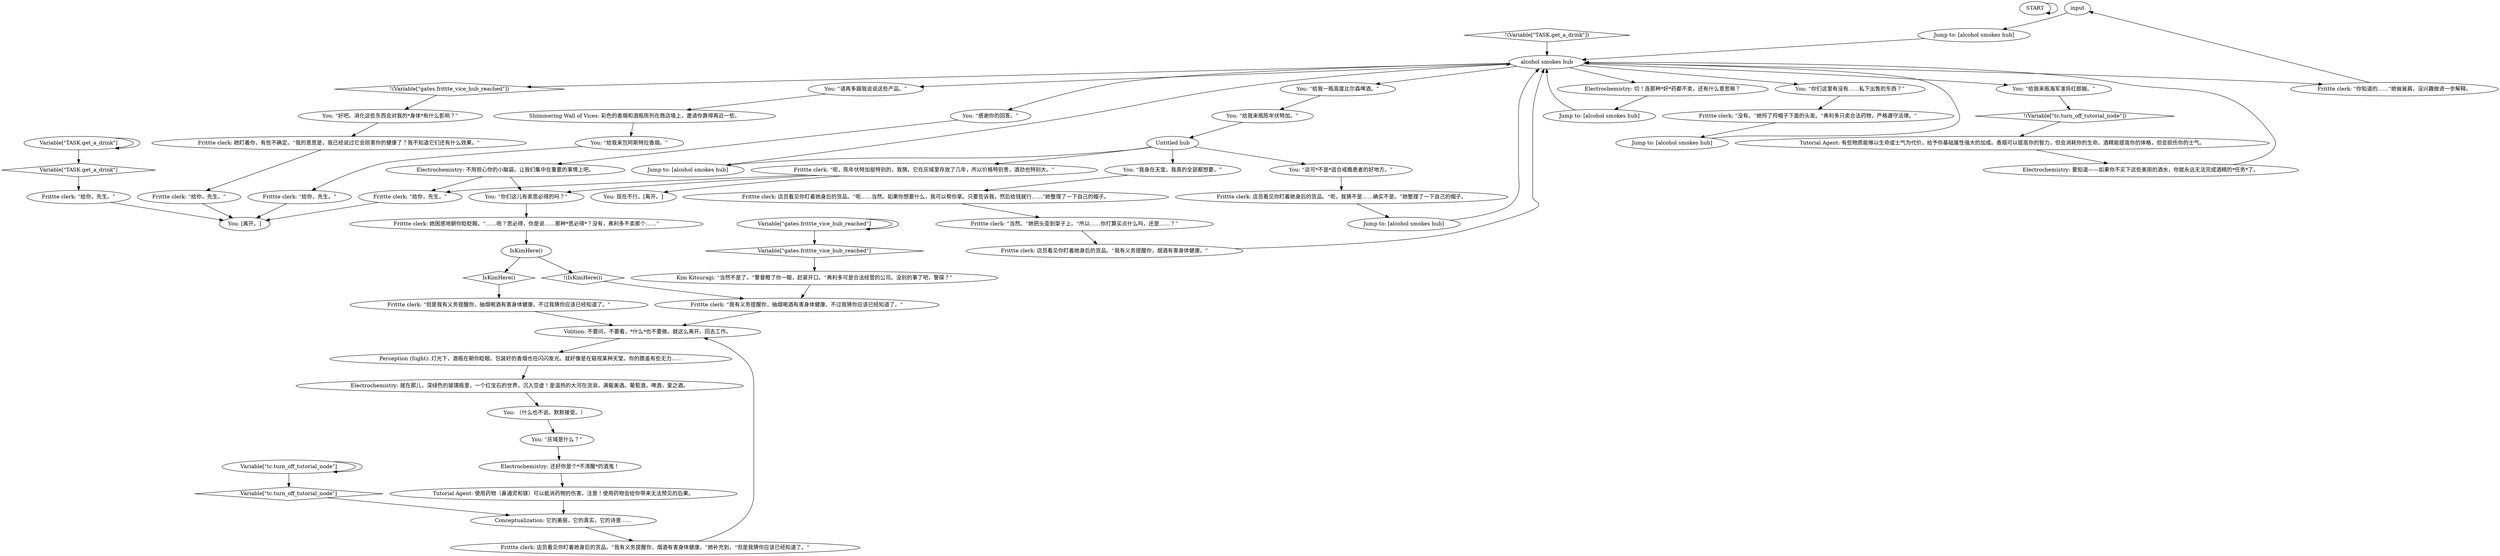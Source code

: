 # FRITTE / SHIMMERING WALL OF VICES
# Alcohol + cigarettes behind the counter.
# ==================================================
digraph G {
	  0 [label="START"];
	  1 [label="input"];
	  2 [label="Electrochemistry: 不用担心你的小脑袋。让我们集中在重要的事情上吧。"];
	  3 [label="Frittte clerk: “当然。”她把头歪到架子上。“所以……你打算买点什么吗，还是……？”"];
	  4 [label="Frittte clerk: “但是我有义务提醒你，抽烟喝酒有害身体健康。不过我猜你应该已经知道了。”"];
	  5 [label="Kim Kitsuragi: “当然不是了，”警督瞪了你一眼，赶紧开口。“弗利多可是合法经营的公司。没别的事了吧，警探？”"];
	  6 [label="Frittte clerk: 店员看见你盯着她身后的货品。“我有义务提醒你，烟酒有害身体健康。”"];
	  7 [label="Jump to: [alcohol smokes hub]"];
	  8 [label="You: 现在不行。[离开。]"];
	  9 [label="You: “灰域是什么？”"];
	  10 [label="Conceptualization: 它的美丽，它的真实，它的诗意……"];
	  11 [label="Jump to: [alcohol smokes hub]"];
	  12 [label="Shimmering Wall of Vices: 彩色的香烟和酒瓶陈列在商店墙上，邀请你靠得再近一些。"];
	  13 [label="Frittte clerk: “呃，陈年伏特加挺特别的，我猜。它在灰域里存放了几年，所以价格特别贵，酒劲也特别大。”"];
	  14 [label="You: （什么也不说。默默接受。）"];
	  15 [label="Untitled hub"];
	  16 [label="Frittte clerk: “给你，先生。”"];
	  17 [label="Electrochemistry: 要知道——如果你不买下这些美丽的酒水，你就永远无法完成酒精的*任务*了。"];
	  18 [label="Tutorial Agent: 使用药物（鼻通灵和镁）可以抵消药物的伤害。注意！使用药物会给你带来无法预见的后果。"];
	  19 [label="Frittte clerk: “我有义务提醒你，抽烟喝酒有害身体健康。不过我猜你应该已经知道了。”"];
	  20 [label="Electrochemistry: 切！连那种*好*药都不卖，还有什么意思嘛？"];
	  21 [label="You: “给我一瓶高度比尔森啤酒。”"];
	  22 [label="You: “给我来包阿斯特拉香烟。”"];
	  23 [label="Variable[\"gates.frittte_vice_hub_reached\"]"];
	  24 [label="Variable[\"gates.frittte_vice_hub_reached\"]", shape=diamond];
	  25 [label="!(Variable[\"gates.frittte_vice_hub_reached\"])", shape=diamond];
	  26 [label="You: [离开。]"];
	  27 [label="Jump to: [alcohol smokes hub]"];
	  28 [label="Electrochemistry: 还好你是个*不清醒*的酒鬼！"];
	  29 [label="Frittte clerk: “你知道的……”她耸耸肩，没兴趣做进一步解释。"];
	  30 [label="You: “给我来瓶陈年伏特加。”"];
	  31 [label="Frittte clerk: “给你，先生。”"];
	  32 [label="Variable[\"tc.turn_off_tutorial_node\"]"];
	  33 [label="Variable[\"tc.turn_off_tutorial_node\"]", shape=diamond];
	  34 [label="!(Variable[\"tc.turn_off_tutorial_node\"])", shape=diamond];
	  35 [label="Frittte clerk: “给你，先生。”"];
	  36 [label="You: “感谢你的回答。”"];
	  37 [label="You: “你们这儿有卖思必得的吗？”"];
	  38 [label="You: “好吧。消化这些东西会对我的*身体*有什么影响？”"];
	  39 [label="Perception (Sight): 灯光下，酒瓶在朝你眨眼。包装好的香烟也在闪闪发光。就好像是在窥视某种天堂。你的膝盖有些无力……"];
	  40 [label="Variable[\"TASK.get_a_drink\"]"];
	  41 [label="Variable[\"TASK.get_a_drink\"]", shape=diamond];
	  42 [label="!(Variable[\"TASK.get_a_drink\"])", shape=diamond];
	  43 [label="Frittte clerk: 店员看见你盯着她身后的货品。“我有义务提醒你，烟酒有害身体健康，”她补充到，“但是我猜你应该已经知道了。”"];
	  44 [label="Volition: 不要问，不要看，*什么*也不要做。就这么离开。回去工作。"];
	  45 [label="alcohol smokes hub"];
	  46 [label="Jump to: [alcohol smokes hub]"];
	  47 [label="You: “给我来瓶海军准将红郎姆。”"];
	  48 [label="Jump to: [alcohol smokes hub]"];
	  49 [label="Frittte clerk: 她盯着你，有些不确定。“我的意思是，我已经说过它会损害你的健康了？我不知道它们还有什么效果。”"];
	  50 [label="You: “我身在天堂。我真的全部都想要。”"];
	  51 [label="IsKimHere()"];
	  52 [label="IsKimHere()", shape=diamond];
	  53 [label="!(IsKimHere())", shape=diamond];
	  54 [label="Electrochemistry: 就在那儿，深绿色的玻璃瓶里，一个红宝石的世界，沉入空虚！是温热的大河在流淌，满载美酒。葡萄酒，啤酒，爱之酒。"];
	  55 [label="Tutorial Agent: 有些物质能够以生命或士气为代价，给予你基础属性强大的加成。香烟可以提高你的智力，但会消耗你的生命。酒精能提高你的体格，但会损伤你的士气。"];
	  56 [label="Frittte clerk: 店员看见你盯着她身后的货品。“呃，我猜不是……确实不是。”她整理了一下自己的帽子。"];
	  57 [label="Frittte clerk: “给你，先生。”"];
	  58 [label="Frittte clerk: “没有。”她捋了捋帽子下面的头发。“弗利多只卖合法药物，严格遵守法律。”"];
	  59 [label="Frittte clerk: 她困惑地朝你眨眨眼。“……哈？思必得，你是说……那种*思必得*？没有，弗利多不卖那个……”"];
	  60 [label="You: “请再多跟我说说这些产品。”"];
	  61 [label="You: “你们这里有没有……私下出售的东西？”"];
	  62 [label="You: “这可*不是*适合戒瘾患者的好地方。”"];
	  63 [label="Frittte clerk: 店员看见你盯着她身后的货品。“呃……当然。如果你想要什么，我可以帮你拿。只要告诉我，然后给钱就行……”她整理了一下自己的帽子。"];
	  0 -> 0
	  1 -> 11
	  2 -> 35
	  2 -> 37
	  3 -> 6
	  4 -> 44
	  5 -> 19
	  6 -> 45
	  7 -> 45
	  9 -> 28
	  10 -> 43
	  11 -> 45
	  12 -> 22
	  13 -> 8
	  13 -> 35
	  13 -> 37
	  14 -> 9
	  15 -> 50
	  15 -> 13
	  15 -> 62
	  15 -> 7
	  16 -> 26
	  17 -> 45
	  18 -> 10
	  19 -> 44
	  20 -> 46
	  21 -> 30
	  22 -> 57
	  23 -> 24
	  23 -> 23
	  24 -> 5
	  25 -> 38
	  27 -> 45
	  28 -> 18
	  29 -> 1
	  30 -> 15
	  31 -> 26
	  32 -> 32
	  32 -> 33
	  33 -> 10
	  34 -> 55
	  35 -> 26
	  36 -> 2
	  37 -> 59
	  38 -> 49
	  39 -> 54
	  40 -> 40
	  40 -> 41
	  41 -> 16
	  42 -> 45
	  43 -> 44
	  44 -> 39
	  45 -> 36
	  45 -> 47
	  45 -> 61
	  45 -> 20
	  45 -> 21
	  45 -> 25
	  45 -> 60
	  45 -> 29
	  46 -> 45
	  47 -> 34
	  48 -> 45
	  49 -> 31
	  50 -> 63
	  51 -> 52
	  51 -> 53
	  52 -> 4
	  53 -> 19
	  54 -> 14
	  55 -> 17
	  56 -> 27
	  57 -> 26
	  58 -> 48
	  59 -> 51
	  60 -> 12
	  61 -> 58
	  62 -> 56
	  63 -> 3
}

